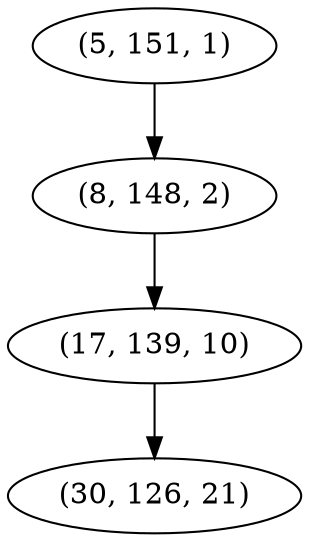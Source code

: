digraph tree {
    "(5, 151, 1)";
    "(8, 148, 2)";
    "(17, 139, 10)";
    "(30, 126, 21)";
    "(5, 151, 1)" -> "(8, 148, 2)";
    "(8, 148, 2)" -> "(17, 139, 10)";
    "(17, 139, 10)" -> "(30, 126, 21)";
}
